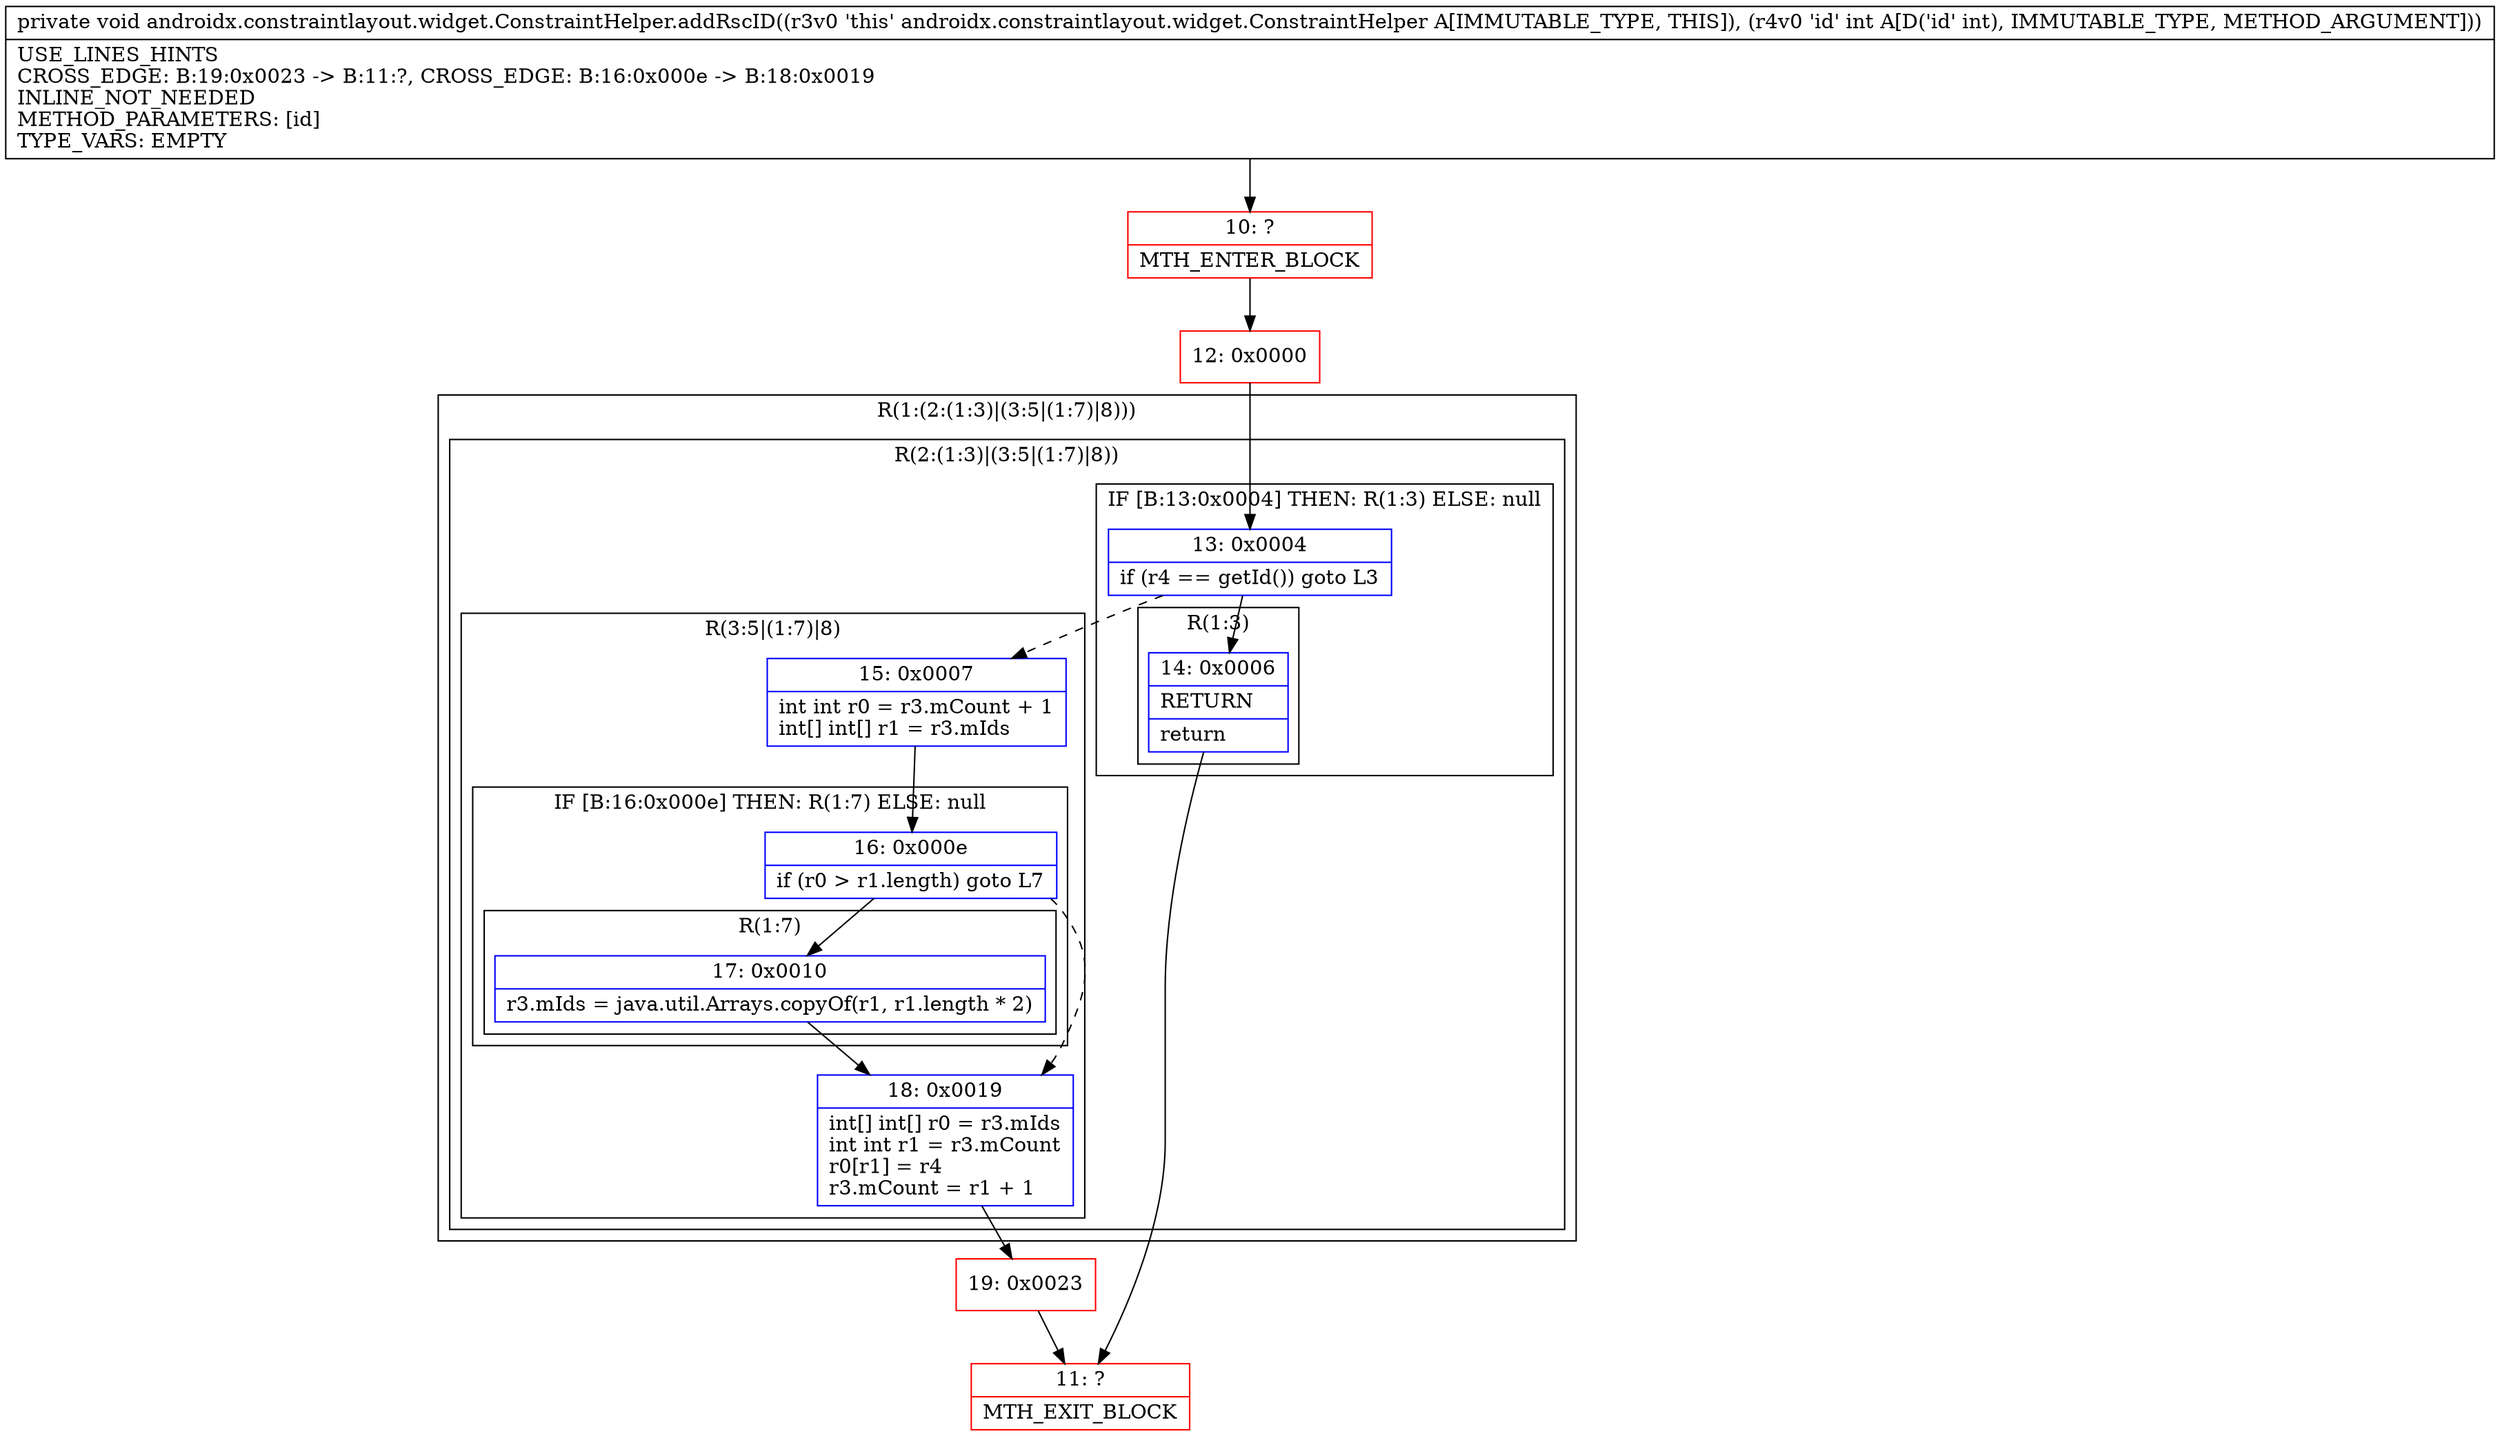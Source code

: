 digraph "CFG forandroidx.constraintlayout.widget.ConstraintHelper.addRscID(I)V" {
subgraph cluster_Region_347179034 {
label = "R(1:(2:(1:3)|(3:5|(1:7)|8)))";
node [shape=record,color=blue];
subgraph cluster_Region_1090572863 {
label = "R(2:(1:3)|(3:5|(1:7)|8))";
node [shape=record,color=blue];
subgraph cluster_IfRegion_1238533393 {
label = "IF [B:13:0x0004] THEN: R(1:3) ELSE: null";
node [shape=record,color=blue];
Node_13 [shape=record,label="{13\:\ 0x0004|if (r4 == getId()) goto L3\l}"];
subgraph cluster_Region_377830146 {
label = "R(1:3)";
node [shape=record,color=blue];
Node_14 [shape=record,label="{14\:\ 0x0006|RETURN\l|return\l}"];
}
}
subgraph cluster_Region_631514784 {
label = "R(3:5|(1:7)|8)";
node [shape=record,color=blue];
Node_15 [shape=record,label="{15\:\ 0x0007|int int r0 = r3.mCount + 1\lint[] int[] r1 = r3.mIds\l}"];
subgraph cluster_IfRegion_1914203596 {
label = "IF [B:16:0x000e] THEN: R(1:7) ELSE: null";
node [shape=record,color=blue];
Node_16 [shape=record,label="{16\:\ 0x000e|if (r0 \> r1.length) goto L7\l}"];
subgraph cluster_Region_142960770 {
label = "R(1:7)";
node [shape=record,color=blue];
Node_17 [shape=record,label="{17\:\ 0x0010|r3.mIds = java.util.Arrays.copyOf(r1, r1.length * 2)\l}"];
}
}
Node_18 [shape=record,label="{18\:\ 0x0019|int[] int[] r0 = r3.mIds\lint int r1 = r3.mCount\lr0[r1] = r4\lr3.mCount = r1 + 1\l}"];
}
}
}
Node_10 [shape=record,color=red,label="{10\:\ ?|MTH_ENTER_BLOCK\l}"];
Node_12 [shape=record,color=red,label="{12\:\ 0x0000}"];
Node_11 [shape=record,color=red,label="{11\:\ ?|MTH_EXIT_BLOCK\l}"];
Node_19 [shape=record,color=red,label="{19\:\ 0x0023}"];
MethodNode[shape=record,label="{private void androidx.constraintlayout.widget.ConstraintHelper.addRscID((r3v0 'this' androidx.constraintlayout.widget.ConstraintHelper A[IMMUTABLE_TYPE, THIS]), (r4v0 'id' int A[D('id' int), IMMUTABLE_TYPE, METHOD_ARGUMENT]))  | USE_LINES_HINTS\lCROSS_EDGE: B:19:0x0023 \-\> B:11:?, CROSS_EDGE: B:16:0x000e \-\> B:18:0x0019\lINLINE_NOT_NEEDED\lMETHOD_PARAMETERS: [id]\lTYPE_VARS: EMPTY\l}"];
MethodNode -> Node_10;Node_13 -> Node_14;
Node_13 -> Node_15[style=dashed];
Node_14 -> Node_11;
Node_15 -> Node_16;
Node_16 -> Node_17;
Node_16 -> Node_18[style=dashed];
Node_17 -> Node_18;
Node_18 -> Node_19;
Node_10 -> Node_12;
Node_12 -> Node_13;
Node_19 -> Node_11;
}

